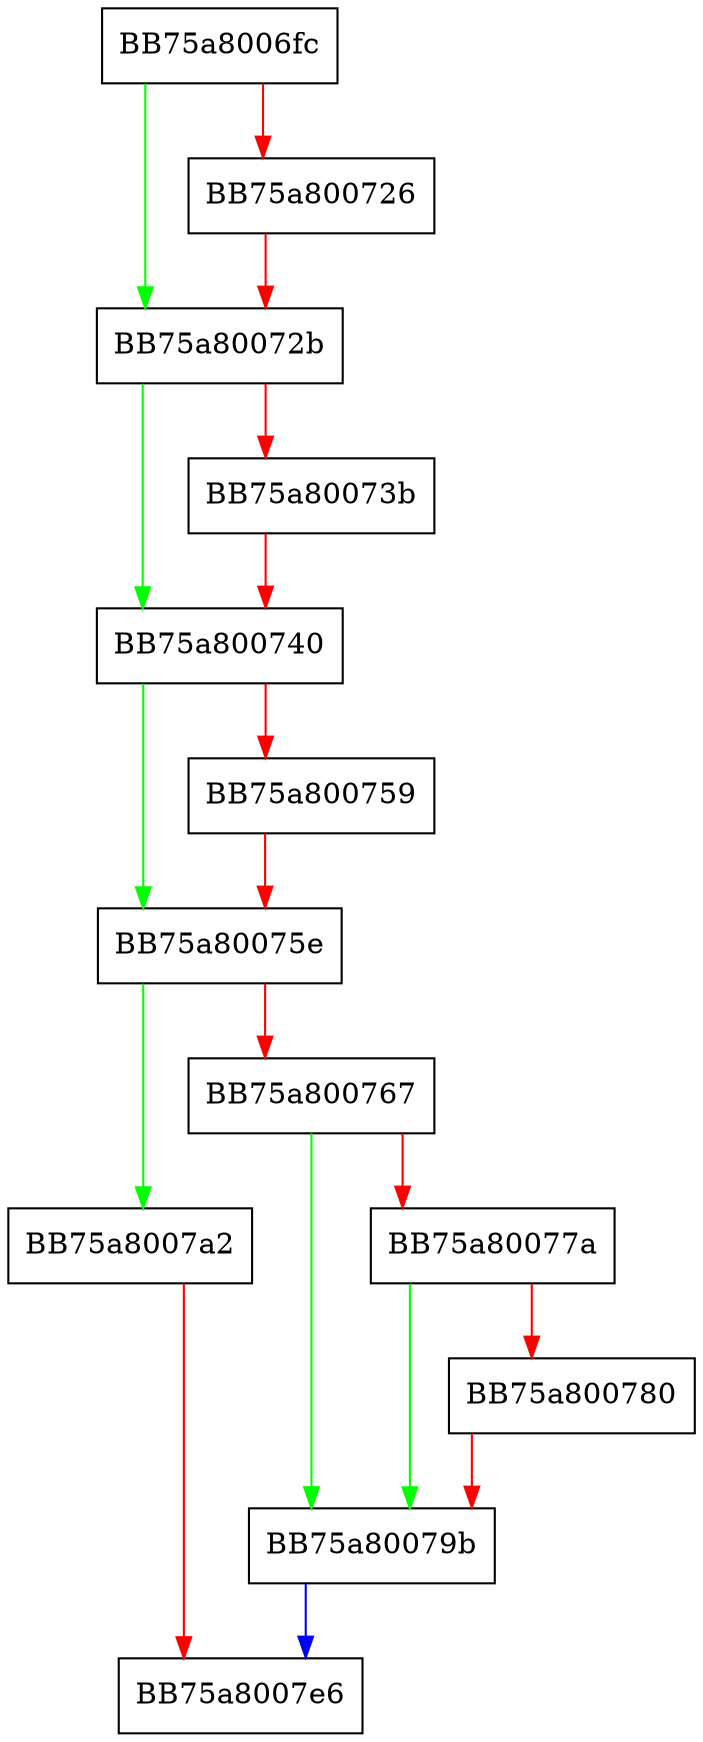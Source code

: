 digraph Write {
  node [shape="box"];
  graph [splines=ortho];
  BB75a8006fc -> BB75a80072b [color="green"];
  BB75a8006fc -> BB75a800726 [color="red"];
  BB75a800726 -> BB75a80072b [color="red"];
  BB75a80072b -> BB75a800740 [color="green"];
  BB75a80072b -> BB75a80073b [color="red"];
  BB75a80073b -> BB75a800740 [color="red"];
  BB75a800740 -> BB75a80075e [color="green"];
  BB75a800740 -> BB75a800759 [color="red"];
  BB75a800759 -> BB75a80075e [color="red"];
  BB75a80075e -> BB75a8007a2 [color="green"];
  BB75a80075e -> BB75a800767 [color="red"];
  BB75a800767 -> BB75a80079b [color="green"];
  BB75a800767 -> BB75a80077a [color="red"];
  BB75a80077a -> BB75a80079b [color="green"];
  BB75a80077a -> BB75a800780 [color="red"];
  BB75a800780 -> BB75a80079b [color="red"];
  BB75a80079b -> BB75a8007e6 [color="blue"];
  BB75a8007a2 -> BB75a8007e6 [color="red"];
}